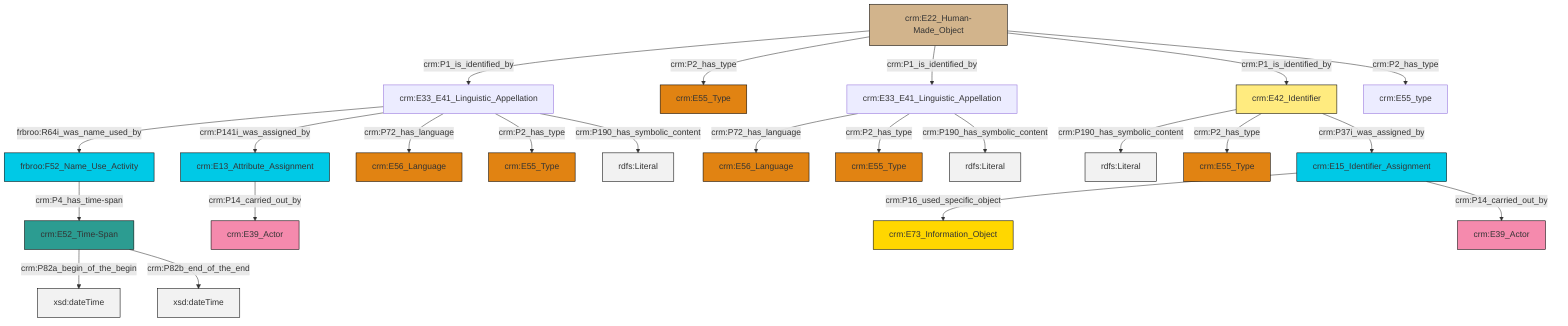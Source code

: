 graph TD
classDef Literal fill:#f2f2f2,stroke:#000000;
classDef CRM_Entity fill:#FFFFFF,stroke:#000000;
classDef Temporal_Entity fill:#00C9E6, stroke:#000000;
classDef Type fill:#E18312, stroke:#000000;
classDef Time-Span fill:#2C9C91, stroke:#000000;
classDef Appellation fill:#FFEB7F, stroke:#000000;
classDef Place fill:#008836, stroke:#000000;
classDef Persistent_Item fill:#B266B2, stroke:#000000;
classDef Conceptual_Object fill:#FFD700, stroke:#000000;
classDef Physical_Thing fill:#D2B48C, stroke:#000000;
classDef Actor fill:#f58aad, stroke:#000000;
classDef PC_Classes fill:#4ce600, stroke:#000000;
classDef Multi fill:#cccccc,stroke:#000000;

0["crm:E52_Time-Span"]:::Time-Span -->|crm:P82a_begin_of_the_begin| 1[xsd:dateTime]:::Literal
4["crm:E33_E41_Linguistic_Appellation"]:::Default -->|crm:P72_has_language| 5["crm:E56_Language"]:::Type
6["crm:E33_E41_Linguistic_Appellation"]:::Default -->|frbroo:R64i_was_name_used_by| 7["frbroo:F52_Name_Use_Activity"]:::Temporal_Entity
6["crm:E33_E41_Linguistic_Appellation"]:::Default -->|crm:P141i_was_assigned_by| 13["crm:E13_Attribute_Assignment"]:::Temporal_Entity
7["frbroo:F52_Name_Use_Activity"]:::Temporal_Entity -->|crm:P4_has_time-span| 0["crm:E52_Time-Span"]:::Time-Span
15["crm:E15_Identifier_Assignment"]:::Temporal_Entity -->|crm:P16_used_specific_object| 16["crm:E73_Information_Object"]:::Conceptual_Object
6["crm:E33_E41_Linguistic_Appellation"]:::Default -->|crm:P72_has_language| 17["crm:E56_Language"]:::Type
6["crm:E33_E41_Linguistic_Appellation"]:::Default -->|crm:P2_has_type| 9["crm:E55_Type"]:::Type
0["crm:E52_Time-Span"]:::Time-Span -->|crm:P82b_end_of_the_end| 21[xsd:dateTime]:::Literal
6["crm:E33_E41_Linguistic_Appellation"]:::Default -->|crm:P190_has_symbolic_content| 23[rdfs:Literal]:::Literal
25["crm:E22_Human-Made_Object"]:::Physical_Thing -->|crm:P1_is_identified_by| 6["crm:E33_E41_Linguistic_Appellation"]:::Default
11["crm:E42_Identifier"]:::Appellation -->|crm:P190_has_symbolic_content| 26[rdfs:Literal]:::Literal
11["crm:E42_Identifier"]:::Appellation -->|crm:P2_has_type| 27["crm:E55_Type"]:::Type
25["crm:E22_Human-Made_Object"]:::Physical_Thing -->|crm:P2_has_type| 30["crm:E55_Type"]:::Type
4["crm:E33_E41_Linguistic_Appellation"]:::Default -->|crm:P2_has_type| 2["crm:E55_Type"]:::Type
25["crm:E22_Human-Made_Object"]:::Physical_Thing -->|crm:P1_is_identified_by| 4["crm:E33_E41_Linguistic_Appellation"]:::Default
15["crm:E15_Identifier_Assignment"]:::Temporal_Entity -->|crm:P14_carried_out_by| 31["crm:E39_Actor"]:::Actor
13["crm:E13_Attribute_Assignment"]:::Temporal_Entity -->|crm:P14_carried_out_by| 32["crm:E39_Actor"]:::Actor
25["crm:E22_Human-Made_Object"]:::Physical_Thing -->|crm:P1_is_identified_by| 11["crm:E42_Identifier"]:::Appellation
4["crm:E33_E41_Linguistic_Appellation"]:::Default -->|crm:P190_has_symbolic_content| 40[rdfs:Literal]:::Literal
25["crm:E22_Human-Made_Object"]:::Physical_Thing -->|crm:P2_has_type| 18["crm:E55_type"]:::Default
11["crm:E42_Identifier"]:::Appellation -->|crm:P37i_was_assigned_by| 15["crm:E15_Identifier_Assignment"]:::Temporal_Entity